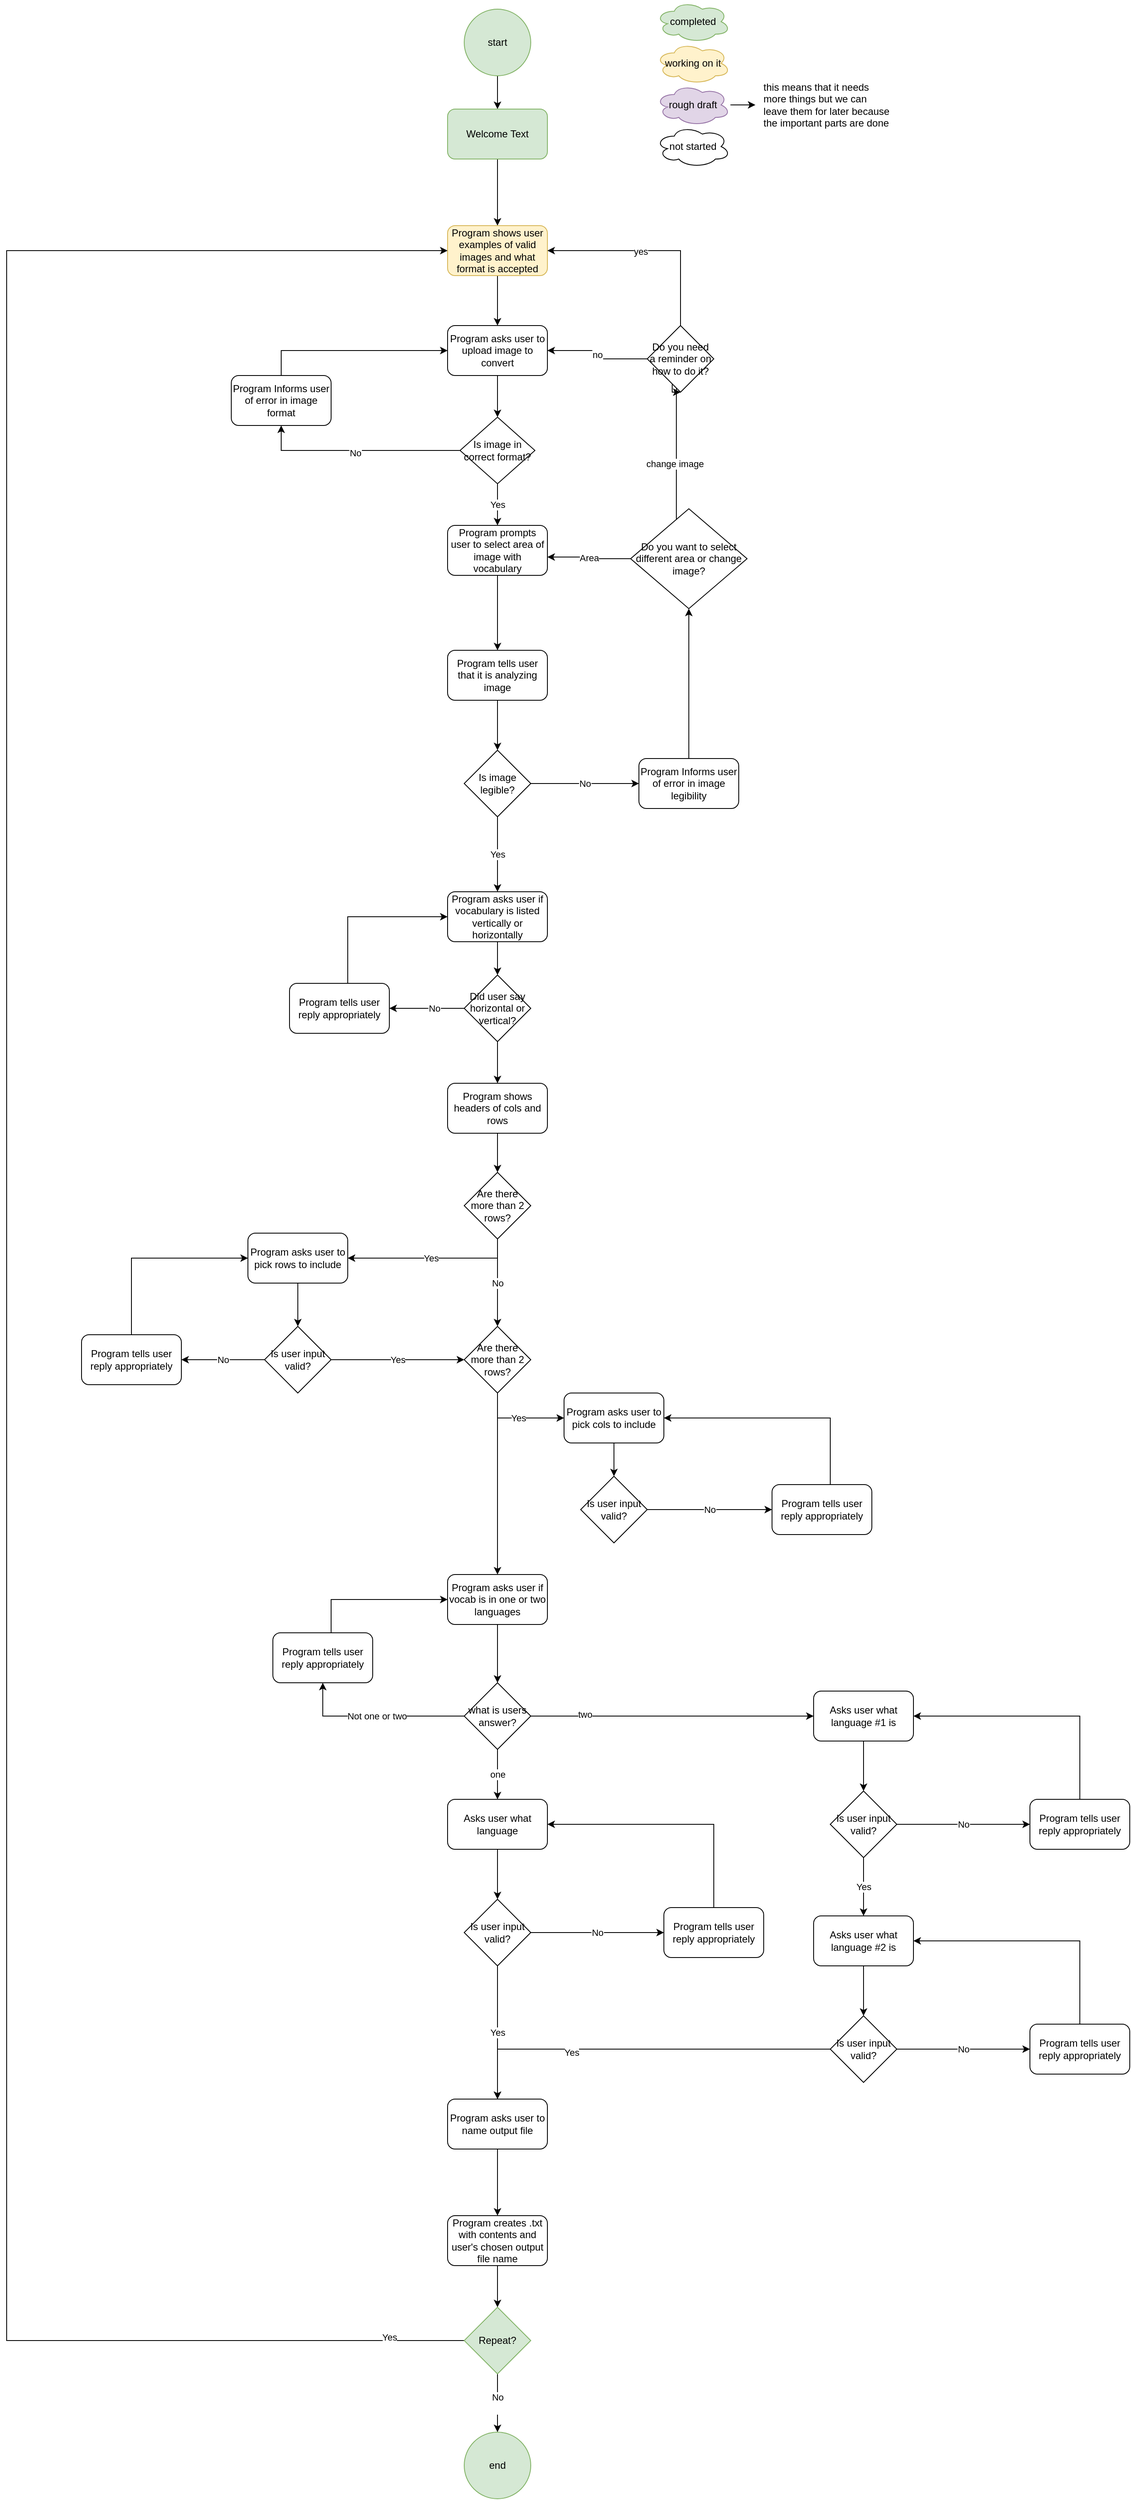 <mxfile version="15.8.7" type="github">
  <diagram id="_37h1flMU-dZSMcLrL18" name="Page-1">
    <mxGraphModel dx="782" dy="1520" grid="1" gridSize="10" guides="1" tooltips="1" connect="1" arrows="1" fold="1" page="1" pageScale="1" pageWidth="850" pageHeight="1100" math="0" shadow="0">
      <root>
        <mxCell id="0" />
        <mxCell id="1" parent="0" />
        <mxCell id="EfqrjUmPXuVLgtNHu1Gg-5" style="edgeStyle=orthogonalEdgeStyle;rounded=0;orthogonalLoop=1;jettySize=auto;html=1;" parent="1" source="AcAOfwUoswfajYFOXejZ-1" target="EfqrjUmPXuVLgtNHu1Gg-1" edge="1">
          <mxGeometry relative="1" as="geometry" />
        </mxCell>
        <mxCell id="AcAOfwUoswfajYFOXejZ-1" value="start" style="ellipse;whiteSpace=wrap;html=1;aspect=fixed;fillColor=#d5e8d4;strokeColor=#82b366;" parent="1" vertex="1">
          <mxGeometry x="760" y="-1000" width="80" height="80" as="geometry" />
        </mxCell>
        <mxCell id="EfqrjUmPXuVLgtNHu1Gg-25" style="edgeStyle=orthogonalEdgeStyle;rounded=0;orthogonalLoop=1;jettySize=auto;html=1;" parent="1" source="EfqrjUmPXuVLgtNHu1Gg-1" target="EfqrjUmPXuVLgtNHu1Gg-24" edge="1">
          <mxGeometry relative="1" as="geometry" />
        </mxCell>
        <mxCell id="EfqrjUmPXuVLgtNHu1Gg-1" value="Welcome Text" style="rounded=1;whiteSpace=wrap;html=1;fillColor=#d5e8d4;strokeColor=#82b366;" parent="1" vertex="1">
          <mxGeometry x="740" y="-880" width="120" height="60" as="geometry" />
        </mxCell>
        <mxCell id="EfqrjUmPXuVLgtNHu1Gg-7" style="edgeStyle=orthogonalEdgeStyle;rounded=0;orthogonalLoop=1;jettySize=auto;html=1;" parent="1" source="EfqrjUmPXuVLgtNHu1Gg-2" target="EfqrjUmPXuVLgtNHu1Gg-4" edge="1">
          <mxGeometry relative="1" as="geometry" />
        </mxCell>
        <mxCell id="EfqrjUmPXuVLgtNHu1Gg-2" value="Program asks user to upload image to convert" style="rounded=1;whiteSpace=wrap;html=1;" parent="1" vertex="1">
          <mxGeometry x="740" y="-620" width="120" height="60" as="geometry" />
        </mxCell>
        <mxCell id="EfqrjUmPXuVLgtNHu1Gg-10" style="edgeStyle=orthogonalEdgeStyle;rounded=0;orthogonalLoop=1;jettySize=auto;html=1;entryX=0.5;entryY=1;entryDx=0;entryDy=0;" parent="1" source="EfqrjUmPXuVLgtNHu1Gg-4" target="EfqrjUmPXuVLgtNHu1Gg-9" edge="1">
          <mxGeometry relative="1" as="geometry" />
        </mxCell>
        <mxCell id="EfqrjUmPXuVLgtNHu1Gg-12" value="&lt;div&gt;No&lt;/div&gt;" style="edgeLabel;html=1;align=center;verticalAlign=middle;resizable=0;points=[];" parent="EfqrjUmPXuVLgtNHu1Gg-10" vertex="1" connectable="0">
          <mxGeometry x="0.033" y="3" relative="1" as="geometry">
            <mxPoint as="offset" />
          </mxGeometry>
        </mxCell>
        <mxCell id="EfqrjUmPXuVLgtNHu1Gg-36" value="Yes" style="edgeStyle=orthogonalEdgeStyle;rounded=0;orthogonalLoop=1;jettySize=auto;html=1;entryX=0.5;entryY=0;entryDx=0;entryDy=0;" parent="1" source="EfqrjUmPXuVLgtNHu1Gg-4" target="EfqrjUmPXuVLgtNHu1Gg-35" edge="1">
          <mxGeometry relative="1" as="geometry" />
        </mxCell>
        <mxCell id="EfqrjUmPXuVLgtNHu1Gg-4" value="Is image in correct format?" style="rhombus;whiteSpace=wrap;html=1;" parent="1" vertex="1">
          <mxGeometry x="755" y="-510" width="90" height="80" as="geometry" />
        </mxCell>
        <mxCell id="EfqrjUmPXuVLgtNHu1Gg-11" style="edgeStyle=orthogonalEdgeStyle;rounded=0;orthogonalLoop=1;jettySize=auto;html=1;" parent="1" source="EfqrjUmPXuVLgtNHu1Gg-9" target="EfqrjUmPXuVLgtNHu1Gg-2" edge="1">
          <mxGeometry relative="1" as="geometry">
            <Array as="points">
              <mxPoint x="540" y="-590" />
            </Array>
          </mxGeometry>
        </mxCell>
        <mxCell id="EfqrjUmPXuVLgtNHu1Gg-9" value="Program Informs user of error in image format" style="rounded=1;whiteSpace=wrap;html=1;" parent="1" vertex="1">
          <mxGeometry x="480" y="-560" width="120" height="60" as="geometry" />
        </mxCell>
        <mxCell id="EfqrjUmPXuVLgtNHu1Gg-17" style="edgeStyle=orthogonalEdgeStyle;rounded=0;orthogonalLoop=1;jettySize=auto;html=1;" parent="1" source="EfqrjUmPXuVLgtNHu1Gg-14" target="EfqrjUmPXuVLgtNHu1Gg-15" edge="1">
          <mxGeometry relative="1" as="geometry" />
        </mxCell>
        <mxCell id="EfqrjUmPXuVLgtNHu1Gg-14" value="Program tells user that it is analyzing image" style="rounded=1;whiteSpace=wrap;html=1;" parent="1" vertex="1">
          <mxGeometry x="740" y="-230" width="120" height="60" as="geometry" />
        </mxCell>
        <mxCell id="EfqrjUmPXuVLgtNHu1Gg-20" value="No" style="edgeStyle=orthogonalEdgeStyle;rounded=0;orthogonalLoop=1;jettySize=auto;html=1;entryX=0;entryY=0.5;entryDx=0;entryDy=0;" parent="1" source="EfqrjUmPXuVLgtNHu1Gg-15" target="EfqrjUmPXuVLgtNHu1Gg-19" edge="1">
          <mxGeometry relative="1" as="geometry" />
        </mxCell>
        <mxCell id="EfqrjUmPXuVLgtNHu1Gg-44" value="Yes" style="edgeStyle=orthogonalEdgeStyle;rounded=0;orthogonalLoop=1;jettySize=auto;html=1;" parent="1" source="EfqrjUmPXuVLgtNHu1Gg-15" target="EfqrjUmPXuVLgtNHu1Gg-22" edge="1">
          <mxGeometry relative="1" as="geometry" />
        </mxCell>
        <mxCell id="EfqrjUmPXuVLgtNHu1Gg-15" value="Is image legible?" style="rhombus;whiteSpace=wrap;html=1;" parent="1" vertex="1">
          <mxGeometry x="760" y="-110" width="80" height="80" as="geometry" />
        </mxCell>
        <mxCell id="EfqrjUmPXuVLgtNHu1Gg-41" style="edgeStyle=orthogonalEdgeStyle;rounded=0;orthogonalLoop=1;jettySize=auto;html=1;entryX=0.5;entryY=1;entryDx=0;entryDy=0;" parent="1" source="EfqrjUmPXuVLgtNHu1Gg-19" target="EfqrjUmPXuVLgtNHu1Gg-39" edge="1">
          <mxGeometry relative="1" as="geometry" />
        </mxCell>
        <mxCell id="EfqrjUmPXuVLgtNHu1Gg-19" value="Program Informs user of error in image legibility" style="rounded=1;whiteSpace=wrap;html=1;" parent="1" vertex="1">
          <mxGeometry x="970" y="-100" width="120" height="60" as="geometry" />
        </mxCell>
        <mxCell id="EfqrjUmPXuVLgtNHu1Gg-33" style="edgeStyle=orthogonalEdgeStyle;rounded=0;orthogonalLoop=1;jettySize=auto;html=1;" parent="1" source="EfqrjUmPXuVLgtNHu1Gg-22" target="EfqrjUmPXuVLgtNHu1Gg-27" edge="1">
          <mxGeometry relative="1" as="geometry" />
        </mxCell>
        <mxCell id="EfqrjUmPXuVLgtNHu1Gg-22" value="Program asks user if vocabulary is listed vertically or horizontally" style="rounded=1;whiteSpace=wrap;html=1;" parent="1" vertex="1">
          <mxGeometry x="740" y="60" width="120" height="60" as="geometry" />
        </mxCell>
        <mxCell id="EfqrjUmPXuVLgtNHu1Gg-26" style="edgeStyle=orthogonalEdgeStyle;rounded=0;orthogonalLoop=1;jettySize=auto;html=1;" parent="1" source="EfqrjUmPXuVLgtNHu1Gg-24" target="EfqrjUmPXuVLgtNHu1Gg-2" edge="1">
          <mxGeometry relative="1" as="geometry" />
        </mxCell>
        <mxCell id="EfqrjUmPXuVLgtNHu1Gg-24" value="Program shows user examples of valid images and what format is accepted" style="rounded=1;whiteSpace=wrap;html=1;fillColor=#fff2cc;strokeColor=#d6b656;" parent="1" vertex="1">
          <mxGeometry x="740" y="-740" width="120" height="60" as="geometry" />
        </mxCell>
        <mxCell id="EfqrjUmPXuVLgtNHu1Gg-30" style="edgeStyle=orthogonalEdgeStyle;rounded=0;orthogonalLoop=1;jettySize=auto;html=1;" parent="1" source="EfqrjUmPXuVLgtNHu1Gg-27" target="EfqrjUmPXuVLgtNHu1Gg-29" edge="1">
          <mxGeometry relative="1" as="geometry" />
        </mxCell>
        <mxCell id="EfqrjUmPXuVLgtNHu1Gg-31" value="No" style="edgeLabel;html=1;align=center;verticalAlign=middle;resizable=0;points=[];" parent="EfqrjUmPXuVLgtNHu1Gg-30" vertex="1" connectable="0">
          <mxGeometry x="-0.2" relative="1" as="geometry">
            <mxPoint as="offset" />
          </mxGeometry>
        </mxCell>
        <mxCell id="EfqrjUmPXuVLgtNHu1Gg-46" style="edgeStyle=orthogonalEdgeStyle;rounded=0;orthogonalLoop=1;jettySize=auto;html=1;" parent="1" source="EfqrjUmPXuVLgtNHu1Gg-27" target="EfqrjUmPXuVLgtNHu1Gg-45" edge="1">
          <mxGeometry relative="1" as="geometry" />
        </mxCell>
        <mxCell id="EfqrjUmPXuVLgtNHu1Gg-27" value="Did user say horizontal or vertical?" style="rhombus;whiteSpace=wrap;html=1;" parent="1" vertex="1">
          <mxGeometry x="760" y="160" width="80" height="80" as="geometry" />
        </mxCell>
        <mxCell id="EfqrjUmPXuVLgtNHu1Gg-32" style="edgeStyle=orthogonalEdgeStyle;rounded=0;orthogonalLoop=1;jettySize=auto;html=1;entryX=0;entryY=0.5;entryDx=0;entryDy=0;" parent="1" source="EfqrjUmPXuVLgtNHu1Gg-29" target="EfqrjUmPXuVLgtNHu1Gg-22" edge="1">
          <mxGeometry relative="1" as="geometry">
            <Array as="points">
              <mxPoint x="620" y="90" />
            </Array>
          </mxGeometry>
        </mxCell>
        <mxCell id="EfqrjUmPXuVLgtNHu1Gg-29" value="Program tells user reply appropriately" style="rounded=1;whiteSpace=wrap;html=1;" parent="1" vertex="1">
          <mxGeometry x="550" y="170" width="120" height="60" as="geometry" />
        </mxCell>
        <mxCell id="EfqrjUmPXuVLgtNHu1Gg-37" style="edgeStyle=orthogonalEdgeStyle;rounded=0;orthogonalLoop=1;jettySize=auto;html=1;" parent="1" source="EfqrjUmPXuVLgtNHu1Gg-35" target="EfqrjUmPXuVLgtNHu1Gg-14" edge="1">
          <mxGeometry relative="1" as="geometry" />
        </mxCell>
        <mxCell id="EfqrjUmPXuVLgtNHu1Gg-35" value="Program prompts user to select area of image with vocabulary" style="rounded=1;whiteSpace=wrap;html=1;" parent="1" vertex="1">
          <mxGeometry x="740" y="-380" width="120" height="60" as="geometry" />
        </mxCell>
        <mxCell id="EfqrjUmPXuVLgtNHu1Gg-40" value="Area" style="edgeStyle=orthogonalEdgeStyle;rounded=0;orthogonalLoop=1;jettySize=auto;html=1;entryX=1;entryY=0.633;entryDx=0;entryDy=0;entryPerimeter=0;" parent="1" source="EfqrjUmPXuVLgtNHu1Gg-39" target="EfqrjUmPXuVLgtNHu1Gg-35" edge="1">
          <mxGeometry relative="1" as="geometry" />
        </mxCell>
        <mxCell id="EfqrjUmPXuVLgtNHu1Gg-42" style="edgeStyle=orthogonalEdgeStyle;rounded=0;orthogonalLoop=1;jettySize=auto;html=1;entryX=0.5;entryY=1;entryDx=0;entryDy=0;entryPerimeter=0;" parent="1" source="EfqrjUmPXuVLgtNHu1Gg-39" target="EgT-OWA5RfUNZRpTD45B-2" edge="1">
          <mxGeometry relative="1" as="geometry">
            <Array as="points">
              <mxPoint x="1015" y="-590" />
              <mxPoint x="1010" y="-590" />
            </Array>
            <mxPoint x="1015" y="-610" as="targetPoint" />
          </mxGeometry>
        </mxCell>
        <mxCell id="EfqrjUmPXuVLgtNHu1Gg-43" value="change image" style="edgeLabel;html=1;align=center;verticalAlign=middle;resizable=0;points=[];" parent="EfqrjUmPXuVLgtNHu1Gg-42" vertex="1" connectable="0">
          <mxGeometry x="0.113" y="2" relative="1" as="geometry">
            <mxPoint y="82" as="offset" />
          </mxGeometry>
        </mxCell>
        <mxCell id="EfqrjUmPXuVLgtNHu1Gg-39" value="Do you want to select different area or change image?" style="rhombus;whiteSpace=wrap;html=1;" parent="1" vertex="1">
          <mxGeometry x="960" y="-400" width="140" height="120" as="geometry" />
        </mxCell>
        <mxCell id="EfqrjUmPXuVLgtNHu1Gg-64" style="edgeStyle=orthogonalEdgeStyle;rounded=0;orthogonalLoop=1;jettySize=auto;html=1;" parent="1" source="EfqrjUmPXuVLgtNHu1Gg-45" target="EfqrjUmPXuVLgtNHu1Gg-62" edge="1">
          <mxGeometry relative="1" as="geometry" />
        </mxCell>
        <mxCell id="EfqrjUmPXuVLgtNHu1Gg-45" value="Program shows headers of cols and rows" style="rounded=1;whiteSpace=wrap;html=1;" parent="1" vertex="1">
          <mxGeometry x="740" y="290" width="120" height="60" as="geometry" />
        </mxCell>
        <mxCell id="EfqrjUmPXuVLgtNHu1Gg-58" style="edgeStyle=orthogonalEdgeStyle;rounded=0;orthogonalLoop=1;jettySize=auto;html=1;" parent="1" source="EfqrjUmPXuVLgtNHu1Gg-47" target="EfqrjUmPXuVLgtNHu1Gg-48" edge="1">
          <mxGeometry relative="1" as="geometry" />
        </mxCell>
        <mxCell id="EfqrjUmPXuVLgtNHu1Gg-47" value="Program asks user to pick rows to include" style="rounded=1;whiteSpace=wrap;html=1;" parent="1" vertex="1">
          <mxGeometry x="500" y="470" width="120" height="60" as="geometry" />
        </mxCell>
        <mxCell id="EfqrjUmPXuVLgtNHu1Gg-50" value="No" style="edgeStyle=orthogonalEdgeStyle;rounded=0;orthogonalLoop=1;jettySize=auto;html=1;" parent="1" source="EfqrjUmPXuVLgtNHu1Gg-48" target="EfqrjUmPXuVLgtNHu1Gg-49" edge="1">
          <mxGeometry relative="1" as="geometry" />
        </mxCell>
        <mxCell id="EfqrjUmPXuVLgtNHu1Gg-67" value="Yes" style="edgeStyle=orthogonalEdgeStyle;rounded=0;orthogonalLoop=1;jettySize=auto;html=1;entryX=0;entryY=0.5;entryDx=0;entryDy=0;" parent="1" source="EfqrjUmPXuVLgtNHu1Gg-48" target="EfqrjUmPXuVLgtNHu1Gg-66" edge="1">
          <mxGeometry relative="1" as="geometry">
            <mxPoint x="740" y="582.0" as="targetPoint" />
            <Array as="points">
              <mxPoint x="750" y="622" />
              <mxPoint x="750" y="622" />
            </Array>
          </mxGeometry>
        </mxCell>
        <mxCell id="EfqrjUmPXuVLgtNHu1Gg-48" value="Is user input valid?" style="rhombus;whiteSpace=wrap;html=1;" parent="1" vertex="1">
          <mxGeometry x="520" y="582" width="80" height="80" as="geometry" />
        </mxCell>
        <mxCell id="EfqrjUmPXuVLgtNHu1Gg-51" style="edgeStyle=orthogonalEdgeStyle;rounded=0;orthogonalLoop=1;jettySize=auto;html=1;entryX=0;entryY=0.5;entryDx=0;entryDy=0;" parent="1" source="EfqrjUmPXuVLgtNHu1Gg-49" target="EfqrjUmPXuVLgtNHu1Gg-47" edge="1">
          <mxGeometry relative="1" as="geometry">
            <Array as="points">
              <mxPoint x="360" y="500" />
            </Array>
          </mxGeometry>
        </mxCell>
        <mxCell id="EfqrjUmPXuVLgtNHu1Gg-49" value="Program tells user reply appropriately" style="rounded=1;whiteSpace=wrap;html=1;" parent="1" vertex="1">
          <mxGeometry x="300" y="592" width="120" height="60" as="geometry" />
        </mxCell>
        <mxCell id="EfqrjUmPXuVLgtNHu1Gg-61" style="edgeStyle=orthogonalEdgeStyle;rounded=0;orthogonalLoop=1;jettySize=auto;html=1;" parent="1" source="EfqrjUmPXuVLgtNHu1Gg-53" target="EfqrjUmPXuVLgtNHu1Gg-55" edge="1">
          <mxGeometry relative="1" as="geometry" />
        </mxCell>
        <mxCell id="EfqrjUmPXuVLgtNHu1Gg-53" value="Program asks user to pick cols to include" style="rounded=1;whiteSpace=wrap;html=1;" parent="1" vertex="1">
          <mxGeometry x="880" y="662" width="120" height="60" as="geometry" />
        </mxCell>
        <mxCell id="EfqrjUmPXuVLgtNHu1Gg-54" value="No" style="edgeStyle=orthogonalEdgeStyle;rounded=0;orthogonalLoop=1;jettySize=auto;html=1;" parent="1" source="EfqrjUmPXuVLgtNHu1Gg-55" target="EfqrjUmPXuVLgtNHu1Gg-57" edge="1">
          <mxGeometry relative="1" as="geometry" />
        </mxCell>
        <mxCell id="EfqrjUmPXuVLgtNHu1Gg-55" value="Is user input valid?" style="rhombus;whiteSpace=wrap;html=1;" parent="1" vertex="1">
          <mxGeometry x="900" y="762" width="80" height="80" as="geometry" />
        </mxCell>
        <mxCell id="EfqrjUmPXuVLgtNHu1Gg-69" style="edgeStyle=orthogonalEdgeStyle;rounded=0;orthogonalLoop=1;jettySize=auto;html=1;entryX=1;entryY=0.5;entryDx=0;entryDy=0;" parent="1" source="EfqrjUmPXuVLgtNHu1Gg-57" target="EfqrjUmPXuVLgtNHu1Gg-53" edge="1">
          <mxGeometry relative="1" as="geometry">
            <Array as="points">
              <mxPoint x="1200" y="692" />
            </Array>
          </mxGeometry>
        </mxCell>
        <mxCell id="EfqrjUmPXuVLgtNHu1Gg-57" value="Program tells user reply appropriately" style="rounded=1;whiteSpace=wrap;html=1;" parent="1" vertex="1">
          <mxGeometry x="1130" y="772" width="120" height="60" as="geometry" />
        </mxCell>
        <mxCell id="EfqrjUmPXuVLgtNHu1Gg-65" value="Yes" style="edgeStyle=orthogonalEdgeStyle;rounded=0;orthogonalLoop=1;jettySize=auto;html=1;entryX=1;entryY=0.5;entryDx=0;entryDy=0;" parent="1" target="EfqrjUmPXuVLgtNHu1Gg-47" edge="1">
          <mxGeometry relative="1" as="geometry">
            <mxPoint x="800" y="480" as="sourcePoint" />
            <Array as="points">
              <mxPoint x="800" y="500" />
            </Array>
          </mxGeometry>
        </mxCell>
        <mxCell id="EfqrjUmPXuVLgtNHu1Gg-68" value="No" style="edgeStyle=orthogonalEdgeStyle;rounded=0;orthogonalLoop=1;jettySize=auto;html=1;entryX=0.5;entryY=0;entryDx=0;entryDy=0;" parent="1" source="EfqrjUmPXuVLgtNHu1Gg-62" target="EfqrjUmPXuVLgtNHu1Gg-66" edge="1">
          <mxGeometry relative="1" as="geometry" />
        </mxCell>
        <mxCell id="EfqrjUmPXuVLgtNHu1Gg-62" value="Are there more than 2 rows?" style="rhombus;whiteSpace=wrap;html=1;" parent="1" vertex="1">
          <mxGeometry x="760" y="397" width="80" height="80" as="geometry" />
        </mxCell>
        <mxCell id="EfqrjUmPXuVLgtNHu1Gg-71" value="Yes" style="edgeStyle=orthogonalEdgeStyle;rounded=0;orthogonalLoop=1;jettySize=auto;html=1;entryX=0;entryY=0.5;entryDx=0;entryDy=0;" parent="1" source="EfqrjUmPXuVLgtNHu1Gg-66" target="EfqrjUmPXuVLgtNHu1Gg-53" edge="1">
          <mxGeometry relative="1" as="geometry">
            <Array as="points">
              <mxPoint x="800" y="692" />
            </Array>
          </mxGeometry>
        </mxCell>
        <mxCell id="EfqrjUmPXuVLgtNHu1Gg-73" style="edgeStyle=orthogonalEdgeStyle;rounded=0;orthogonalLoop=1;jettySize=auto;html=1;entryX=0.5;entryY=0;entryDx=0;entryDy=0;" parent="1" source="EfqrjUmPXuVLgtNHu1Gg-66" target="EfqrjUmPXuVLgtNHu1Gg-72" edge="1">
          <mxGeometry relative="1" as="geometry">
            <mxPoint x="820" y="860" as="targetPoint" />
          </mxGeometry>
        </mxCell>
        <mxCell id="EfqrjUmPXuVLgtNHu1Gg-66" value="Are there more than 2 rows?" style="rhombus;whiteSpace=wrap;html=1;" parent="1" vertex="1">
          <mxGeometry x="760" y="582" width="80" height="80" as="geometry" />
        </mxCell>
        <mxCell id="EfqrjUmPXuVLgtNHu1Gg-76" style="edgeStyle=orthogonalEdgeStyle;rounded=0;orthogonalLoop=1;jettySize=auto;html=1;" parent="1" source="EfqrjUmPXuVLgtNHu1Gg-72" target="EfqrjUmPXuVLgtNHu1Gg-75" edge="1">
          <mxGeometry relative="1" as="geometry" />
        </mxCell>
        <mxCell id="EfqrjUmPXuVLgtNHu1Gg-72" value="Program asks user if vocab is in one or two languages" style="rounded=1;whiteSpace=wrap;html=1;" parent="1" vertex="1">
          <mxGeometry x="740" y="880" width="120" height="60" as="geometry" />
        </mxCell>
        <mxCell id="EfqrjUmPXuVLgtNHu1Gg-77" value="Not one or two" style="edgeStyle=orthogonalEdgeStyle;rounded=0;orthogonalLoop=1;jettySize=auto;html=1;entryX=0.5;entryY=1;entryDx=0;entryDy=0;" parent="1" source="EfqrjUmPXuVLgtNHu1Gg-75" target="EfqrjUmPXuVLgtNHu1Gg-78" edge="1">
          <mxGeometry relative="1" as="geometry">
            <mxPoint x="580" y="1050" as="targetPoint" />
          </mxGeometry>
        </mxCell>
        <mxCell id="EfqrjUmPXuVLgtNHu1Gg-86" value="one" style="edgeStyle=orthogonalEdgeStyle;rounded=0;orthogonalLoop=1;jettySize=auto;html=1;" parent="1" source="EfqrjUmPXuVLgtNHu1Gg-75" target="EfqrjUmPXuVLgtNHu1Gg-80" edge="1">
          <mxGeometry relative="1" as="geometry" />
        </mxCell>
        <mxCell id="EfqrjUmPXuVLgtNHu1Gg-87" style="edgeStyle=orthogonalEdgeStyle;rounded=0;orthogonalLoop=1;jettySize=auto;html=1;entryX=0;entryY=0.5;entryDx=0;entryDy=0;" parent="1" source="EfqrjUmPXuVLgtNHu1Gg-75" target="EfqrjUmPXuVLgtNHu1Gg-89" edge="1">
          <mxGeometry relative="1" as="geometry">
            <mxPoint x="1150" y="1050" as="targetPoint" />
          </mxGeometry>
        </mxCell>
        <mxCell id="EfqrjUmPXuVLgtNHu1Gg-115" value="two" style="edgeLabel;html=1;align=center;verticalAlign=middle;resizable=0;points=[];" parent="EfqrjUmPXuVLgtNHu1Gg-87" vertex="1" connectable="0">
          <mxGeometry x="-0.619" y="2" relative="1" as="geometry">
            <mxPoint as="offset" />
          </mxGeometry>
        </mxCell>
        <mxCell id="EfqrjUmPXuVLgtNHu1Gg-75" value="what is users answer?" style="rhombus;whiteSpace=wrap;html=1;" parent="1" vertex="1">
          <mxGeometry x="760" y="1010" width="80" height="80" as="geometry" />
        </mxCell>
        <mxCell id="EfqrjUmPXuVLgtNHu1Gg-79" style="edgeStyle=orthogonalEdgeStyle;rounded=0;orthogonalLoop=1;jettySize=auto;html=1;entryX=0;entryY=0.5;entryDx=0;entryDy=0;" parent="1" source="EfqrjUmPXuVLgtNHu1Gg-78" target="EfqrjUmPXuVLgtNHu1Gg-72" edge="1">
          <mxGeometry relative="1" as="geometry">
            <Array as="points">
              <mxPoint x="600" y="910" />
            </Array>
          </mxGeometry>
        </mxCell>
        <mxCell id="EfqrjUmPXuVLgtNHu1Gg-78" value="Program tells user reply appropriately" style="rounded=1;whiteSpace=wrap;html=1;" parent="1" vertex="1">
          <mxGeometry x="530" y="950" width="120" height="60" as="geometry" />
        </mxCell>
        <mxCell id="EfqrjUmPXuVLgtNHu1Gg-83" style="edgeStyle=orthogonalEdgeStyle;rounded=0;orthogonalLoop=1;jettySize=auto;html=1;entryX=0.5;entryY=0;entryDx=0;entryDy=0;" parent="1" source="EfqrjUmPXuVLgtNHu1Gg-80" target="EfqrjUmPXuVLgtNHu1Gg-81" edge="1">
          <mxGeometry relative="1" as="geometry" />
        </mxCell>
        <mxCell id="EfqrjUmPXuVLgtNHu1Gg-80" value="Asks user what language" style="rounded=1;whiteSpace=wrap;html=1;" parent="1" vertex="1">
          <mxGeometry x="740" y="1150" width="120" height="60" as="geometry" />
        </mxCell>
        <mxCell id="EfqrjUmPXuVLgtNHu1Gg-84" value="No" style="edgeStyle=orthogonalEdgeStyle;rounded=0;orthogonalLoop=1;jettySize=auto;html=1;" parent="1" source="EfqrjUmPXuVLgtNHu1Gg-81" target="EfqrjUmPXuVLgtNHu1Gg-82" edge="1">
          <mxGeometry relative="1" as="geometry" />
        </mxCell>
        <mxCell id="EfqrjUmPXuVLgtNHu1Gg-103" value="Yes" style="edgeStyle=orthogonalEdgeStyle;rounded=0;orthogonalLoop=1;jettySize=auto;html=1;entryX=0.5;entryY=0;entryDx=0;entryDy=0;" parent="1" source="EfqrjUmPXuVLgtNHu1Gg-81" target="EfqrjUmPXuVLgtNHu1Gg-101" edge="1">
          <mxGeometry relative="1" as="geometry" />
        </mxCell>
        <mxCell id="EfqrjUmPXuVLgtNHu1Gg-81" value="Is user input valid?" style="rhombus;whiteSpace=wrap;html=1;" parent="1" vertex="1">
          <mxGeometry x="760" y="1270" width="80" height="80" as="geometry" />
        </mxCell>
        <mxCell id="EfqrjUmPXuVLgtNHu1Gg-85" style="edgeStyle=orthogonalEdgeStyle;rounded=0;orthogonalLoop=1;jettySize=auto;html=1;entryX=1;entryY=0.5;entryDx=0;entryDy=0;" parent="1" source="EfqrjUmPXuVLgtNHu1Gg-82" target="EfqrjUmPXuVLgtNHu1Gg-80" edge="1">
          <mxGeometry relative="1" as="geometry">
            <Array as="points">
              <mxPoint x="1060" y="1180" />
            </Array>
          </mxGeometry>
        </mxCell>
        <mxCell id="EfqrjUmPXuVLgtNHu1Gg-82" value="Program tells user reply appropriately" style="rounded=1;whiteSpace=wrap;html=1;" parent="1" vertex="1">
          <mxGeometry x="1000" y="1280" width="120" height="60" as="geometry" />
        </mxCell>
        <mxCell id="EfqrjUmPXuVLgtNHu1Gg-88" style="edgeStyle=orthogonalEdgeStyle;rounded=0;orthogonalLoop=1;jettySize=auto;html=1;entryX=0.5;entryY=0;entryDx=0;entryDy=0;" parent="1" source="EfqrjUmPXuVLgtNHu1Gg-89" target="EfqrjUmPXuVLgtNHu1Gg-91" edge="1">
          <mxGeometry relative="1" as="geometry" />
        </mxCell>
        <mxCell id="EfqrjUmPXuVLgtNHu1Gg-89" value="Asks user what language #1 is" style="rounded=1;whiteSpace=wrap;html=1;" parent="1" vertex="1">
          <mxGeometry x="1180" y="1020" width="120" height="60" as="geometry" />
        </mxCell>
        <mxCell id="EfqrjUmPXuVLgtNHu1Gg-90" value="No" style="edgeStyle=orthogonalEdgeStyle;rounded=0;orthogonalLoop=1;jettySize=auto;html=1;" parent="1" source="EfqrjUmPXuVLgtNHu1Gg-91" target="EfqrjUmPXuVLgtNHu1Gg-93" edge="1">
          <mxGeometry relative="1" as="geometry" />
        </mxCell>
        <mxCell id="EfqrjUmPXuVLgtNHu1Gg-100" value="Yes" style="edgeStyle=orthogonalEdgeStyle;rounded=0;orthogonalLoop=1;jettySize=auto;html=1;" parent="1" source="EfqrjUmPXuVLgtNHu1Gg-91" target="EfqrjUmPXuVLgtNHu1Gg-95" edge="1">
          <mxGeometry relative="1" as="geometry" />
        </mxCell>
        <mxCell id="EfqrjUmPXuVLgtNHu1Gg-91" value="Is user input valid?" style="rhombus;whiteSpace=wrap;html=1;" parent="1" vertex="1">
          <mxGeometry x="1200" y="1140" width="80" height="80" as="geometry" />
        </mxCell>
        <mxCell id="EfqrjUmPXuVLgtNHu1Gg-92" style="edgeStyle=orthogonalEdgeStyle;rounded=0;orthogonalLoop=1;jettySize=auto;html=1;entryX=1;entryY=0.5;entryDx=0;entryDy=0;" parent="1" source="EfqrjUmPXuVLgtNHu1Gg-93" target="EfqrjUmPXuVLgtNHu1Gg-89" edge="1">
          <mxGeometry relative="1" as="geometry">
            <Array as="points">
              <mxPoint x="1500" y="1050" />
            </Array>
          </mxGeometry>
        </mxCell>
        <mxCell id="EfqrjUmPXuVLgtNHu1Gg-93" value="Program tells user reply appropriately" style="rounded=1;whiteSpace=wrap;html=1;" parent="1" vertex="1">
          <mxGeometry x="1440" y="1150" width="120" height="60" as="geometry" />
        </mxCell>
        <mxCell id="EfqrjUmPXuVLgtNHu1Gg-94" style="edgeStyle=orthogonalEdgeStyle;rounded=0;orthogonalLoop=1;jettySize=auto;html=1;entryX=0.5;entryY=0;entryDx=0;entryDy=0;" parent="1" source="EfqrjUmPXuVLgtNHu1Gg-95" target="EfqrjUmPXuVLgtNHu1Gg-97" edge="1">
          <mxGeometry relative="1" as="geometry" />
        </mxCell>
        <mxCell id="EfqrjUmPXuVLgtNHu1Gg-95" value="Asks user what language #2 is" style="rounded=1;whiteSpace=wrap;html=1;" parent="1" vertex="1">
          <mxGeometry x="1180" y="1290" width="120" height="60" as="geometry" />
        </mxCell>
        <mxCell id="EfqrjUmPXuVLgtNHu1Gg-96" value="No" style="edgeStyle=orthogonalEdgeStyle;rounded=0;orthogonalLoop=1;jettySize=auto;html=1;" parent="1" source="EfqrjUmPXuVLgtNHu1Gg-97" target="EfqrjUmPXuVLgtNHu1Gg-99" edge="1">
          <mxGeometry relative="1" as="geometry" />
        </mxCell>
        <mxCell id="EfqrjUmPXuVLgtNHu1Gg-102" style="edgeStyle=orthogonalEdgeStyle;rounded=0;orthogonalLoop=1;jettySize=auto;html=1;" parent="1" source="EfqrjUmPXuVLgtNHu1Gg-97" target="EfqrjUmPXuVLgtNHu1Gg-101" edge="1">
          <mxGeometry relative="1" as="geometry" />
        </mxCell>
        <mxCell id="EfqrjUmPXuVLgtNHu1Gg-104" value="Yes" style="edgeLabel;html=1;align=center;verticalAlign=middle;resizable=0;points=[];" parent="EfqrjUmPXuVLgtNHu1Gg-102" vertex="1" connectable="0">
          <mxGeometry x="0.358" y="4" relative="1" as="geometry">
            <mxPoint x="1" as="offset" />
          </mxGeometry>
        </mxCell>
        <mxCell id="EfqrjUmPXuVLgtNHu1Gg-97" value="Is user input valid?" style="rhombus;whiteSpace=wrap;html=1;" parent="1" vertex="1">
          <mxGeometry x="1200" y="1410" width="80" height="80" as="geometry" />
        </mxCell>
        <mxCell id="EfqrjUmPXuVLgtNHu1Gg-98" style="edgeStyle=orthogonalEdgeStyle;rounded=0;orthogonalLoop=1;jettySize=auto;html=1;entryX=1;entryY=0.5;entryDx=0;entryDy=0;" parent="1" source="EfqrjUmPXuVLgtNHu1Gg-99" target="EfqrjUmPXuVLgtNHu1Gg-95" edge="1">
          <mxGeometry relative="1" as="geometry">
            <Array as="points">
              <mxPoint x="1500" y="1320" />
            </Array>
          </mxGeometry>
        </mxCell>
        <mxCell id="EfqrjUmPXuVLgtNHu1Gg-99" value="Program tells user reply appropriately" style="rounded=1;whiteSpace=wrap;html=1;" parent="1" vertex="1">
          <mxGeometry x="1440" y="1420" width="120" height="60" as="geometry" />
        </mxCell>
        <mxCell id="EfqrjUmPXuVLgtNHu1Gg-106" style="edgeStyle=orthogonalEdgeStyle;rounded=0;orthogonalLoop=1;jettySize=auto;html=1;" parent="1" source="EfqrjUmPXuVLgtNHu1Gg-101" target="EfqrjUmPXuVLgtNHu1Gg-105" edge="1">
          <mxGeometry relative="1" as="geometry" />
        </mxCell>
        <mxCell id="EfqrjUmPXuVLgtNHu1Gg-101" value="Program asks user to name output file" style="rounded=1;whiteSpace=wrap;html=1;" parent="1" vertex="1">
          <mxGeometry x="740" y="1510" width="120" height="60" as="geometry" />
        </mxCell>
        <mxCell id="EfqrjUmPXuVLgtNHu1Gg-110" style="edgeStyle=orthogonalEdgeStyle;rounded=0;orthogonalLoop=1;jettySize=auto;html=1;" parent="1" source="EfqrjUmPXuVLgtNHu1Gg-105" target="EfqrjUmPXuVLgtNHu1Gg-109" edge="1">
          <mxGeometry relative="1" as="geometry" />
        </mxCell>
        <mxCell id="EfqrjUmPXuVLgtNHu1Gg-105" value="Program creates .txt with contents and user&#39;s chosen output file name" style="rounded=1;whiteSpace=wrap;html=1;" parent="1" vertex="1">
          <mxGeometry x="740" y="1650" width="120" height="60" as="geometry" />
        </mxCell>
        <mxCell id="EfqrjUmPXuVLgtNHu1Gg-112" value="&lt;div&gt;No&lt;/div&gt;&lt;div&gt;&lt;br&gt;&lt;/div&gt;" style="edgeStyle=orthogonalEdgeStyle;rounded=0;orthogonalLoop=1;jettySize=auto;html=1;" parent="1" source="EfqrjUmPXuVLgtNHu1Gg-109" target="EfqrjUmPXuVLgtNHu1Gg-111" edge="1">
          <mxGeometry relative="1" as="geometry" />
        </mxCell>
        <mxCell id="EfqrjUmPXuVLgtNHu1Gg-113" style="edgeStyle=orthogonalEdgeStyle;rounded=0;orthogonalLoop=1;jettySize=auto;html=1;" parent="1" source="EfqrjUmPXuVLgtNHu1Gg-109" edge="1">
          <mxGeometry relative="1" as="geometry">
            <mxPoint x="740" y="-710" as="targetPoint" />
            <Array as="points">
              <mxPoint x="210" y="1800" />
              <mxPoint x="210" y="-710" />
            </Array>
          </mxGeometry>
        </mxCell>
        <mxCell id="EfqrjUmPXuVLgtNHu1Gg-114" value="Yes" style="edgeLabel;html=1;align=center;verticalAlign=middle;resizable=0;points=[];" parent="EfqrjUmPXuVLgtNHu1Gg-113" vertex="1" connectable="0">
          <mxGeometry x="-0.95" y="-4" relative="1" as="geometry">
            <mxPoint as="offset" />
          </mxGeometry>
        </mxCell>
        <mxCell id="EfqrjUmPXuVLgtNHu1Gg-109" value="Repeat?" style="rhombus;whiteSpace=wrap;html=1;fillColor=#d5e8d4;strokeColor=#82b366;" parent="1" vertex="1">
          <mxGeometry x="760" y="1760" width="80" height="80" as="geometry" />
        </mxCell>
        <mxCell id="EfqrjUmPXuVLgtNHu1Gg-111" value="end" style="ellipse;whiteSpace=wrap;html=1;aspect=fixed;fillColor=#d5e8d4;strokeColor=#82b366;" parent="1" vertex="1">
          <mxGeometry x="760" y="1910" width="80" height="80" as="geometry" />
        </mxCell>
        <mxCell id="EgT-OWA5RfUNZRpTD45B-3" value="no" style="edgeStyle=orthogonalEdgeStyle;rounded=0;orthogonalLoop=1;jettySize=auto;html=1;entryX=1;entryY=0.5;entryDx=0;entryDy=0;" edge="1" parent="1" source="EgT-OWA5RfUNZRpTD45B-2" target="EfqrjUmPXuVLgtNHu1Gg-2">
          <mxGeometry relative="1" as="geometry">
            <mxPoint x="870" y="-580" as="targetPoint" />
          </mxGeometry>
        </mxCell>
        <mxCell id="EgT-OWA5RfUNZRpTD45B-4" style="edgeStyle=orthogonalEdgeStyle;rounded=0;orthogonalLoop=1;jettySize=auto;html=1;entryX=1;entryY=0.5;entryDx=0;entryDy=0;" edge="1" parent="1" source="EgT-OWA5RfUNZRpTD45B-2" target="EfqrjUmPXuVLgtNHu1Gg-24">
          <mxGeometry relative="1" as="geometry">
            <Array as="points">
              <mxPoint x="1020" y="-710" />
            </Array>
          </mxGeometry>
        </mxCell>
        <mxCell id="EgT-OWA5RfUNZRpTD45B-5" value="yes" style="edgeLabel;html=1;align=center;verticalAlign=middle;resizable=0;points=[];" vertex="1" connectable="0" parent="EgT-OWA5RfUNZRpTD45B-4">
          <mxGeometry x="0.104" y="1" relative="1" as="geometry">
            <mxPoint as="offset" />
          </mxGeometry>
        </mxCell>
        <mxCell id="EgT-OWA5RfUNZRpTD45B-2" value="Do you need a reminder on how to do it?" style="rhombus;whiteSpace=wrap;html=1;" vertex="1" parent="1">
          <mxGeometry x="980" y="-620" width="80" height="80" as="geometry" />
        </mxCell>
        <mxCell id="EgT-OWA5RfUNZRpTD45B-6" value="completed" style="ellipse;shape=cloud;whiteSpace=wrap;html=1;fillColor=#d5e8d4;strokeColor=#82b366;" vertex="1" parent="1">
          <mxGeometry x="990" y="-1010" width="90" height="50" as="geometry" />
        </mxCell>
        <mxCell id="EgT-OWA5RfUNZRpTD45B-8" value="working on it" style="ellipse;shape=cloud;whiteSpace=wrap;html=1;fillColor=#fff2cc;strokeColor=#d6b656;" vertex="1" parent="1">
          <mxGeometry x="990" y="-960" width="90" height="50" as="geometry" />
        </mxCell>
        <mxCell id="EgT-OWA5RfUNZRpTD45B-13" style="edgeStyle=orthogonalEdgeStyle;rounded=0;orthogonalLoop=1;jettySize=auto;html=1;" edge="1" parent="1" source="EgT-OWA5RfUNZRpTD45B-10">
          <mxGeometry relative="1" as="geometry">
            <mxPoint x="1110" y="-885" as="targetPoint" />
          </mxGeometry>
        </mxCell>
        <mxCell id="EgT-OWA5RfUNZRpTD45B-10" value="rough draft" style="ellipse;shape=cloud;whiteSpace=wrap;html=1;fillColor=#e1d5e7;strokeColor=#9673a6;" vertex="1" parent="1">
          <mxGeometry x="990" y="-910" width="90" height="50" as="geometry" />
        </mxCell>
        <mxCell id="EgT-OWA5RfUNZRpTD45B-12" value="not started" style="ellipse;shape=cloud;whiteSpace=wrap;html=1;" vertex="1" parent="1">
          <mxGeometry x="990" y="-860" width="90" height="50" as="geometry" />
        </mxCell>
        <mxCell id="EgT-OWA5RfUNZRpTD45B-15" value="&lt;div align=&quot;left&quot;&gt;this means that it needs&lt;/div&gt;&lt;div align=&quot;left&quot;&gt; more things but we can &lt;br&gt;&lt;/div&gt;&lt;div align=&quot;left&quot;&gt;leave them for later because&lt;/div&gt;&lt;div align=&quot;left&quot;&gt; the important parts are done&lt;/div&gt;" style="text;html=1;align=center;verticalAlign=middle;resizable=0;points=[];autosize=1;strokeColor=none;fillColor=none;" vertex="1" parent="1">
          <mxGeometry x="1110" y="-915" width="170" height="60" as="geometry" />
        </mxCell>
      </root>
    </mxGraphModel>
  </diagram>
</mxfile>
